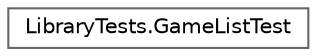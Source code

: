 digraph "Graphical Class Hierarchy"
{
 // INTERACTIVE_SVG=YES
 // LATEX_PDF_SIZE
  bgcolor="transparent";
  edge [fontname=Helvetica,fontsize=10,labelfontname=Helvetica,labelfontsize=10];
  node [fontname=Helvetica,fontsize=10,shape=box,height=0.2,width=0.4];
  rankdir="LR";
  Node0 [id="Node000000",label="LibraryTests.GameListTest",height=0.2,width=0.4,color="grey40", fillcolor="white", style="filled",URL="$classLibraryTests_1_1GameListTest.html",tooltip="Tests de la clase GameList."];
}
